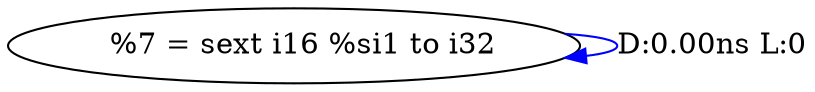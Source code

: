 digraph {
Node0x3117630[label="  %7 = sext i16 %si1 to i32"];
Node0x3117630 -> Node0x3117630[label="D:0.00ns L:0",color=blue];
}
